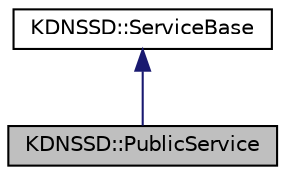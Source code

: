 digraph "KDNSSD::PublicService"
{
  edge [fontname="Helvetica",fontsize="10",labelfontname="Helvetica",labelfontsize="10"];
  node [fontname="Helvetica",fontsize="10",shape=record];
  Node0 [label="KDNSSD::PublicService",height=0.2,width=0.4,color="black", fillcolor="grey75", style="filled", fontcolor="black"];
  Node1 -> Node0 [dir="back",color="midnightblue",fontsize="10",style="solid",fontname="Helvetica"];
  Node1 [label="KDNSSD::ServiceBase",height=0.2,width=0.4,color="black", fillcolor="white", style="filled",URL="$classKDNSSD_1_1ServiceBase.html",tooltip="Describes a service. "];
}
